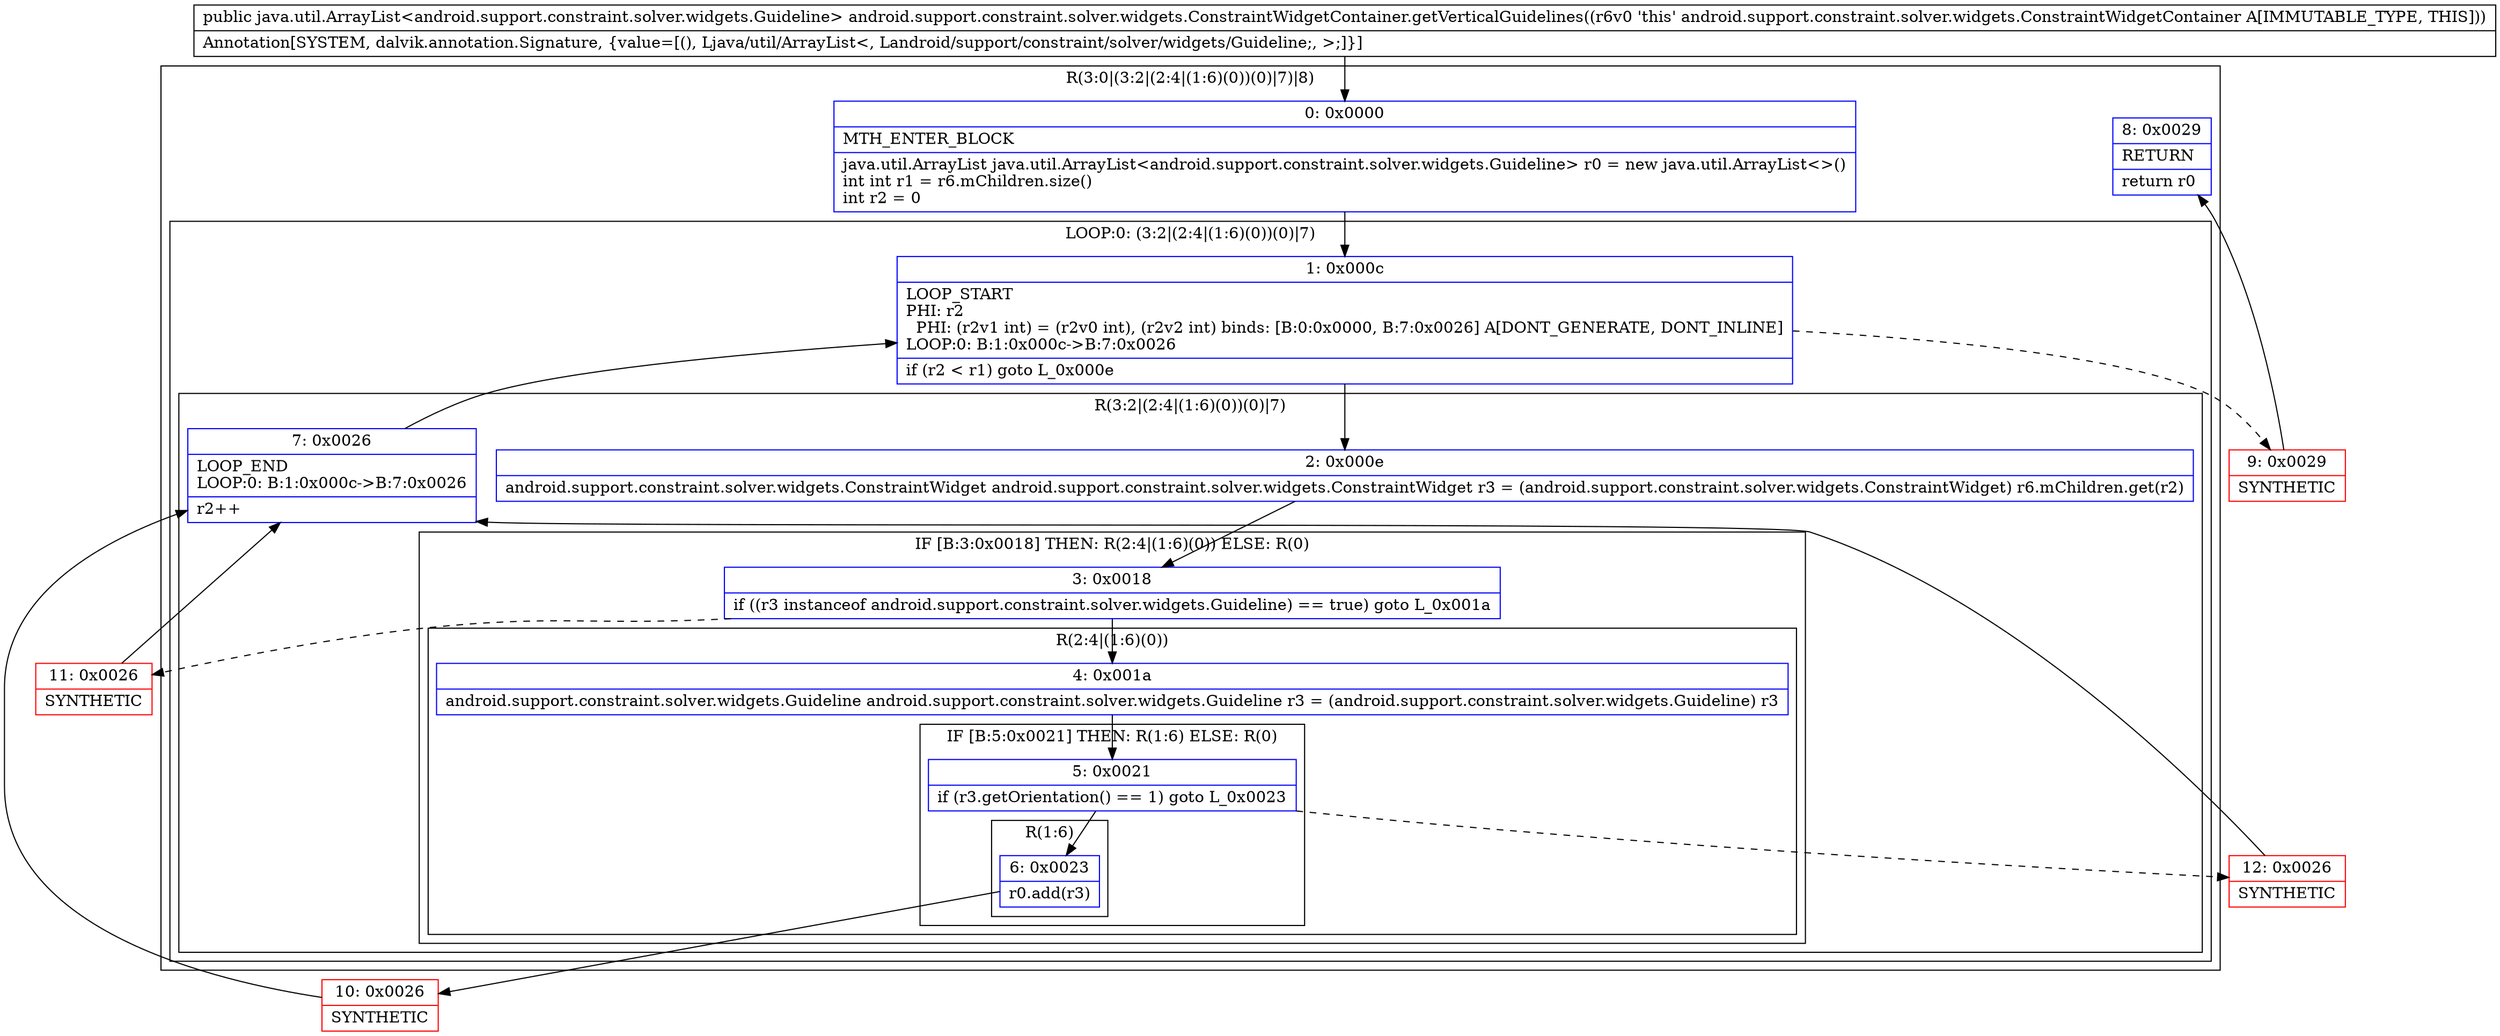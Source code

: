 digraph "CFG forandroid.support.constraint.solver.widgets.ConstraintWidgetContainer.getVerticalGuidelines()Ljava\/util\/ArrayList;" {
subgraph cluster_Region_1716406178 {
label = "R(3:0|(3:2|(2:4|(1:6)(0))(0)|7)|8)";
node [shape=record,color=blue];
Node_0 [shape=record,label="{0\:\ 0x0000|MTH_ENTER_BLOCK\l|java.util.ArrayList java.util.ArrayList\<android.support.constraint.solver.widgets.Guideline\> r0 = new java.util.ArrayList\<\>()\lint int r1 = r6.mChildren.size()\lint r2 = 0\l}"];
subgraph cluster_LoopRegion_1757658172 {
label = "LOOP:0: (3:2|(2:4|(1:6)(0))(0)|7)";
node [shape=record,color=blue];
Node_1 [shape=record,label="{1\:\ 0x000c|LOOP_START\lPHI: r2 \l  PHI: (r2v1 int) = (r2v0 int), (r2v2 int) binds: [B:0:0x0000, B:7:0x0026] A[DONT_GENERATE, DONT_INLINE]\lLOOP:0: B:1:0x000c\-\>B:7:0x0026\l|if (r2 \< r1) goto L_0x000e\l}"];
subgraph cluster_Region_361956466 {
label = "R(3:2|(2:4|(1:6)(0))(0)|7)";
node [shape=record,color=blue];
Node_2 [shape=record,label="{2\:\ 0x000e|android.support.constraint.solver.widgets.ConstraintWidget android.support.constraint.solver.widgets.ConstraintWidget r3 = (android.support.constraint.solver.widgets.ConstraintWidget) r6.mChildren.get(r2)\l}"];
subgraph cluster_IfRegion_32780853 {
label = "IF [B:3:0x0018] THEN: R(2:4|(1:6)(0)) ELSE: R(0)";
node [shape=record,color=blue];
Node_3 [shape=record,label="{3\:\ 0x0018|if ((r3 instanceof android.support.constraint.solver.widgets.Guideline) == true) goto L_0x001a\l}"];
subgraph cluster_Region_1478005431 {
label = "R(2:4|(1:6)(0))";
node [shape=record,color=blue];
Node_4 [shape=record,label="{4\:\ 0x001a|android.support.constraint.solver.widgets.Guideline android.support.constraint.solver.widgets.Guideline r3 = (android.support.constraint.solver.widgets.Guideline) r3\l}"];
subgraph cluster_IfRegion_768600020 {
label = "IF [B:5:0x0021] THEN: R(1:6) ELSE: R(0)";
node [shape=record,color=blue];
Node_5 [shape=record,label="{5\:\ 0x0021|if (r3.getOrientation() == 1) goto L_0x0023\l}"];
subgraph cluster_Region_995904825 {
label = "R(1:6)";
node [shape=record,color=blue];
Node_6 [shape=record,label="{6\:\ 0x0023|r0.add(r3)\l}"];
}
subgraph cluster_Region_818860177 {
label = "R(0)";
node [shape=record,color=blue];
}
}
}
subgraph cluster_Region_1785570497 {
label = "R(0)";
node [shape=record,color=blue];
}
}
Node_7 [shape=record,label="{7\:\ 0x0026|LOOP_END\lLOOP:0: B:1:0x000c\-\>B:7:0x0026\l|r2++\l}"];
}
}
Node_8 [shape=record,label="{8\:\ 0x0029|RETURN\l|return r0\l}"];
}
Node_9 [shape=record,color=red,label="{9\:\ 0x0029|SYNTHETIC\l}"];
Node_10 [shape=record,color=red,label="{10\:\ 0x0026|SYNTHETIC\l}"];
Node_11 [shape=record,color=red,label="{11\:\ 0x0026|SYNTHETIC\l}"];
Node_12 [shape=record,color=red,label="{12\:\ 0x0026|SYNTHETIC\l}"];
MethodNode[shape=record,label="{public java.util.ArrayList\<android.support.constraint.solver.widgets.Guideline\> android.support.constraint.solver.widgets.ConstraintWidgetContainer.getVerticalGuidelines((r6v0 'this' android.support.constraint.solver.widgets.ConstraintWidgetContainer A[IMMUTABLE_TYPE, THIS]))  | Annotation[SYSTEM, dalvik.annotation.Signature, \{value=[(), Ljava\/util\/ArrayList\<, Landroid\/support\/constraint\/solver\/widgets\/Guideline;, \>;]\}]\l}"];
MethodNode -> Node_0;
Node_0 -> Node_1;
Node_1 -> Node_2;
Node_1 -> Node_9[style=dashed];
Node_2 -> Node_3;
Node_3 -> Node_4;
Node_3 -> Node_11[style=dashed];
Node_4 -> Node_5;
Node_5 -> Node_6;
Node_5 -> Node_12[style=dashed];
Node_6 -> Node_10;
Node_7 -> Node_1;
Node_9 -> Node_8;
Node_10 -> Node_7;
Node_11 -> Node_7;
Node_12 -> Node_7;
}

